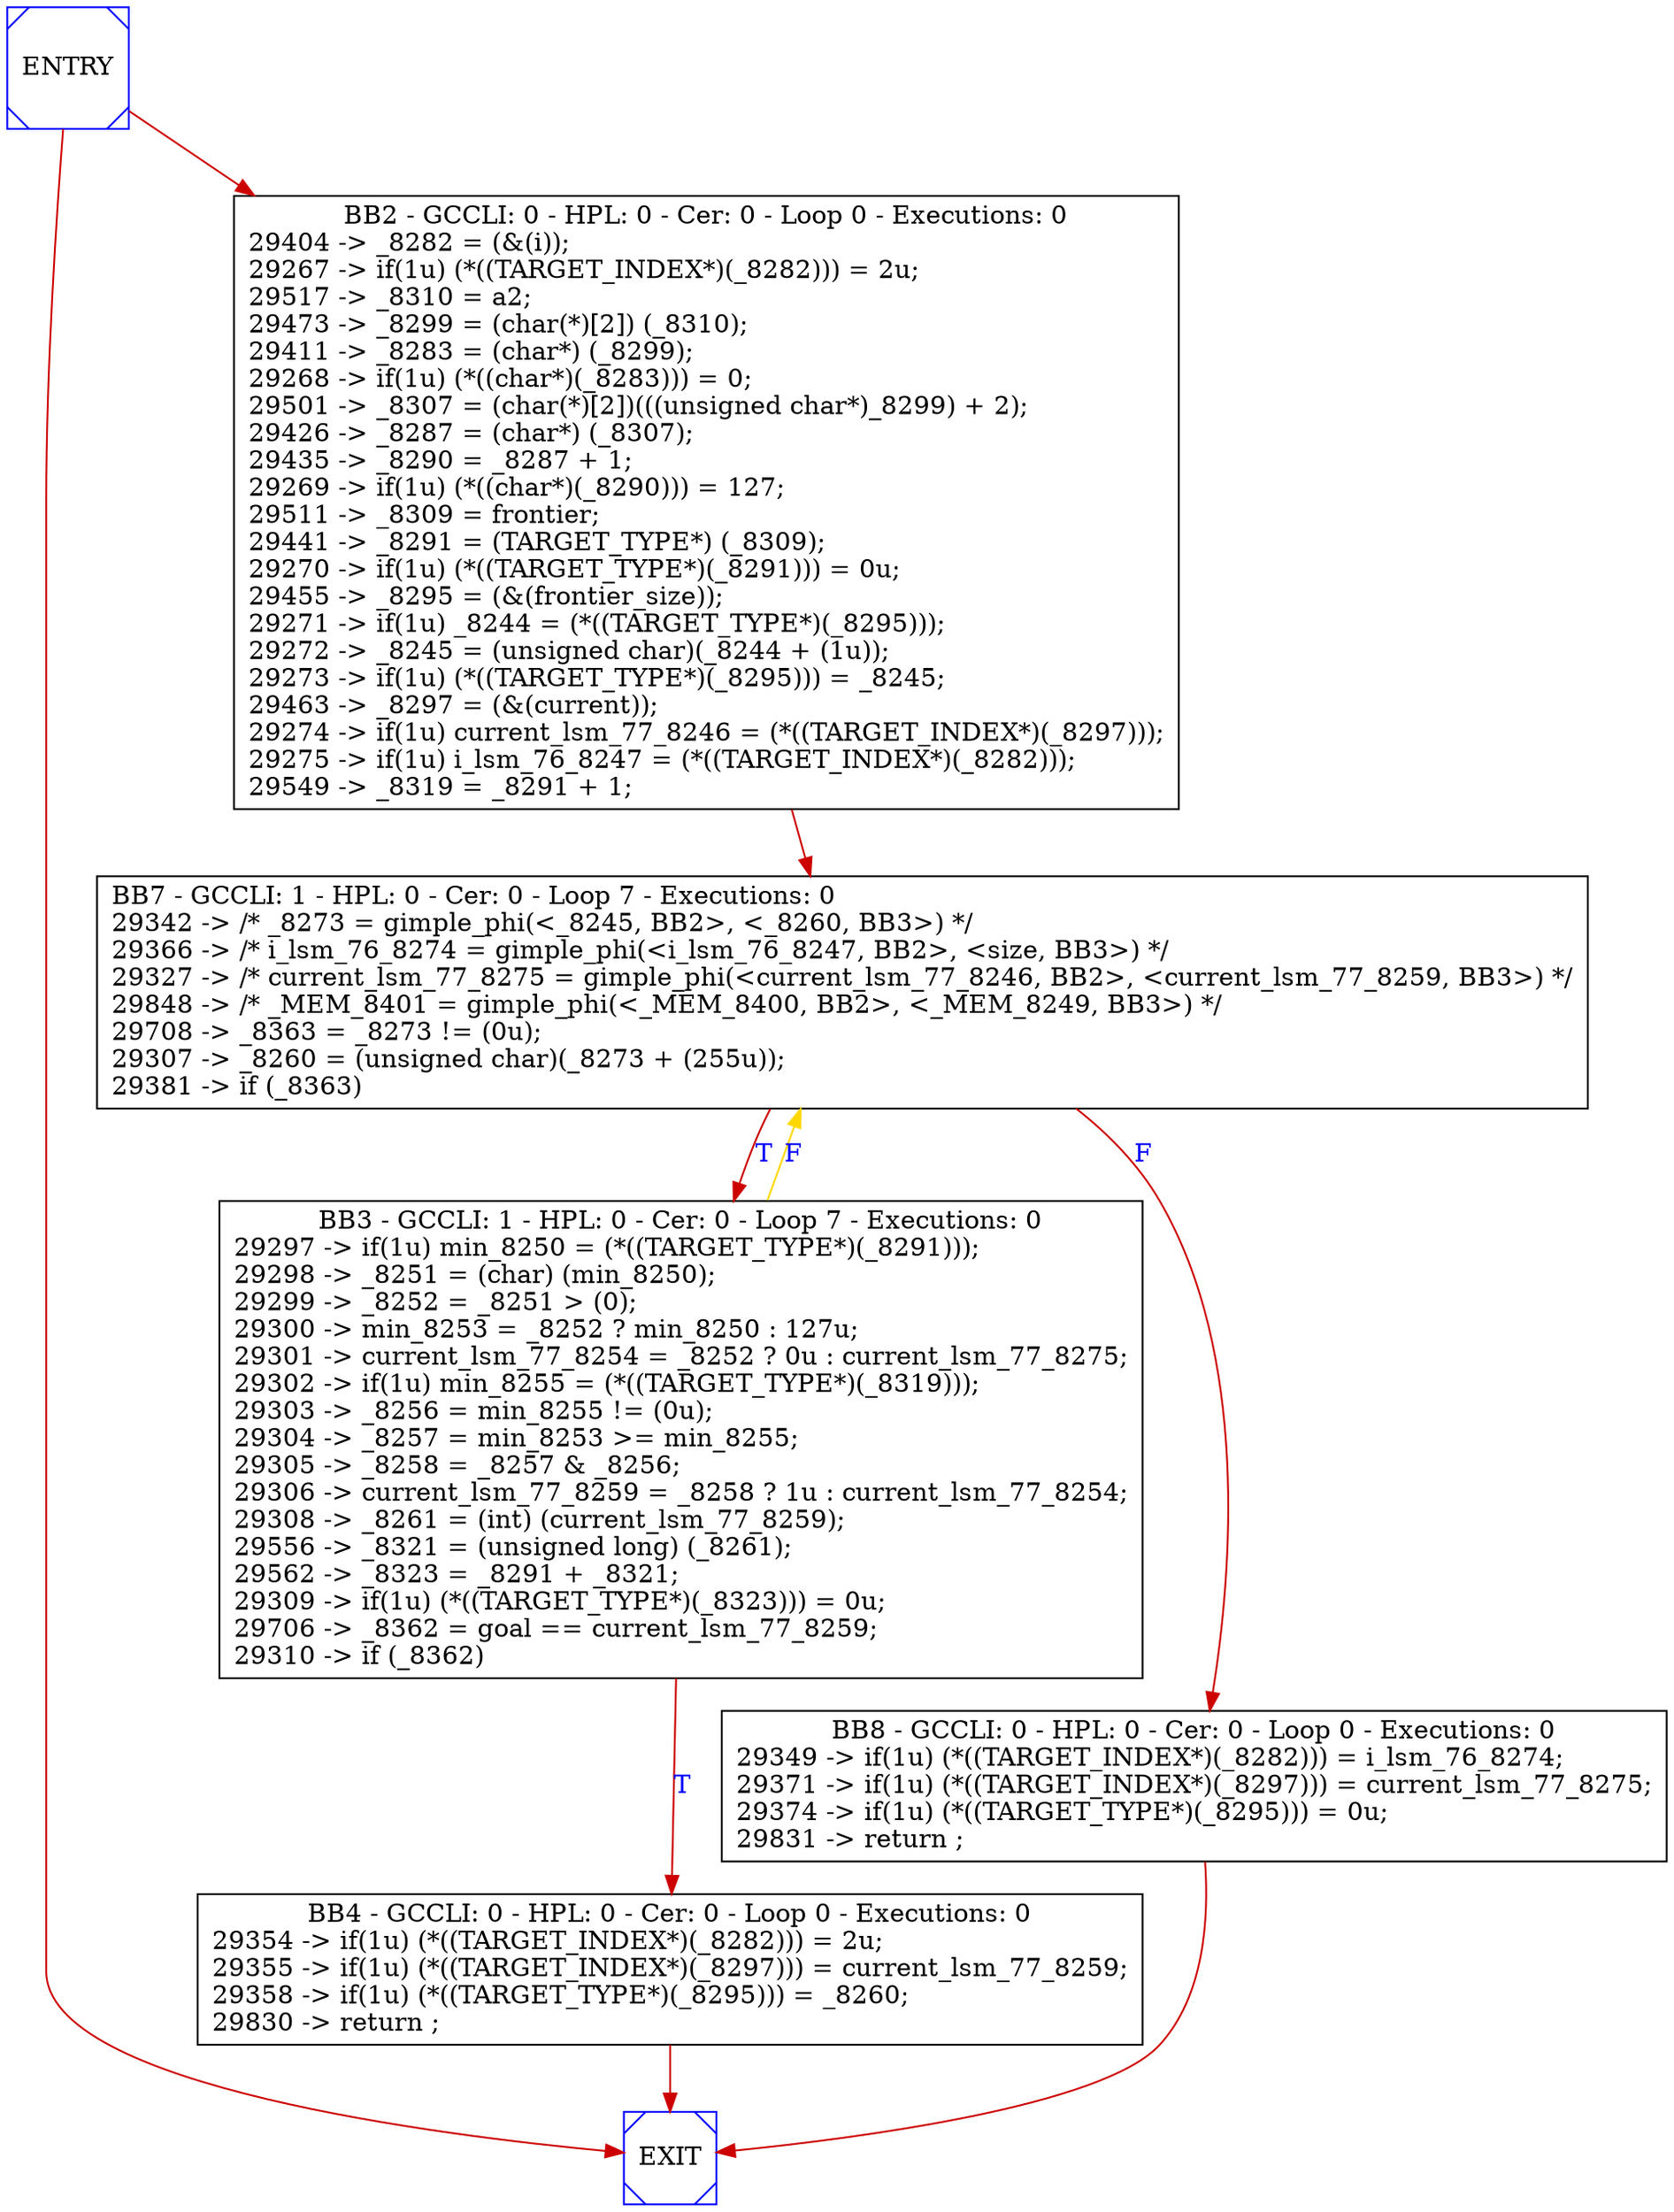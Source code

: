 digraph G {
0[color=blue,shape=Msquare, label="ENTRY"];
1[color=blue,shape=Msquare, label="EXIT"];
2[shape=box, label="BB2 - GCCLI: 0 - HPL: 0 - Cer: 0 - Loop 0 - Executions: 0\n29404 -> _8282 = (&(i));\l29267 -> if(1u) (*((TARGET_INDEX*)(_8282))) = 2u;\l29517 -> _8310 = a2;\l29473 -> _8299 = (char(*)[2]) (_8310);\l29411 -> _8283 = (char*) (_8299);\l29268 -> if(1u) (*((char*)(_8283))) = 0;\l29501 -> _8307 = (char(*)[2])(((unsigned char*)_8299) + 2);\l29426 -> _8287 = (char*) (_8307);\l29435 -> _8290 = _8287 + 1;\l29269 -> if(1u) (*((char*)(_8290))) = 127;\l29511 -> _8309 = frontier;\l29441 -> _8291 = (TARGET_TYPE*) (_8309);\l29270 -> if(1u) (*((TARGET_TYPE*)(_8291))) = 0u;\l29455 -> _8295 = (&(frontier_size));\l29271 -> if(1u) _8244 = (*((TARGET_TYPE*)(_8295)));\l29272 -> _8245 = (unsigned char)(_8244 + (1u));\l29273 -> if(1u) (*((TARGET_TYPE*)(_8295))) = _8245;\l29463 -> _8297 = (&(current));\l29274 -> if(1u) current_lsm_77_8246 = (*((TARGET_INDEX*)(_8297)));\l29275 -> if(1u) i_lsm_76_8247 = (*((TARGET_INDEX*)(_8282)));\l29549 -> _8319 = _8291 + 1;\l"];
3[shape=box, label="BB3 - GCCLI: 1 - HPL: 0 - Cer: 0 - Loop 7 - Executions: 0\n29297 -> if(1u) min_8250 = (*((TARGET_TYPE*)(_8291)));\l29298 -> _8251 = (char) (min_8250);\l29299 -> _8252 = _8251 > (0);\l29300 -> min_8253 = _8252 ? min_8250 : 127u;\l29301 -> current_lsm_77_8254 = _8252 ? 0u : current_lsm_77_8275;\l29302 -> if(1u) min_8255 = (*((TARGET_TYPE*)(_8319)));\l29303 -> _8256 = min_8255 != (0u);\l29304 -> _8257 = min_8253 >= min_8255;\l29305 -> _8258 = _8257 & _8256;\l29306 -> current_lsm_77_8259 = _8258 ? 1u : current_lsm_77_8254;\l29308 -> _8261 = (int) (current_lsm_77_8259);\l29556 -> _8321 = (unsigned long) (_8261);\l29562 -> _8323 = _8291 + _8321;\l29309 -> if(1u) (*((TARGET_TYPE*)(_8323))) = 0u;\l29706 -> _8362 = goal == current_lsm_77_8259;\l29310 -> if (_8362)\l"];
4[shape=box, label="BB4 - GCCLI: 0 - HPL: 0 - Cer: 0 - Loop 0 - Executions: 0\n29354 -> if(1u) (*((TARGET_INDEX*)(_8282))) = 2u;\l29355 -> if(1u) (*((TARGET_INDEX*)(_8297))) = current_lsm_77_8259;\l29358 -> if(1u) (*((TARGET_TYPE*)(_8295))) = _8260;\l29830 -> return ;\l"];
5[shape=box, label="BB7 - GCCLI: 1 - HPL: 0 - Cer: 0 - Loop 7 - Executions: 0\l29342 -> /* _8273 = gimple_phi(<_8245, BB2>, <_8260, BB3>) */\l29366 -> /* i_lsm_76_8274 = gimple_phi(<i_lsm_76_8247, BB2>, <size, BB3>) */\l29327 -> /* current_lsm_77_8275 = gimple_phi(<current_lsm_77_8246, BB2>, <current_lsm_77_8259, BB3>) */\l29848 -> /* _MEM_8401 = gimple_phi(<_MEM_8400, BB2>, <_MEM_8249, BB3>) */\l29708 -> _8363 = _8273 != (0u);\l29307 -> _8260 = (unsigned char)(_8273 + (255u));\l29381 -> if (_8363)\l"];
6[shape=box, label="BB8 - GCCLI: 0 - HPL: 0 - Cer: 0 - Loop 0 - Executions: 0\n29349 -> if(1u) (*((TARGET_INDEX*)(_8282))) = i_lsm_76_8274;\l29371 -> if(1u) (*((TARGET_INDEX*)(_8297))) = current_lsm_77_8275;\l29374 -> if(1u) (*((TARGET_TYPE*)(_8295))) = 0u;\l29831 -> return ;\l"];
0->1 [fontcolor=blue, color=red3];
0->2 [fontcolor=blue, color=red3];
2->5 [fontcolor=blue, color=red3];
3->4 [fontcolor=blue, color=red3,label="T"];
3->5 [fontcolor=blue, color=gold,label="F"];
4->1 [fontcolor=blue, color=red3];
5->3 [fontcolor=blue, color=red3,label="T"];
5->6 [fontcolor=blue, color=red3,label="F"];
6->1 [fontcolor=blue, color=red3];
}
